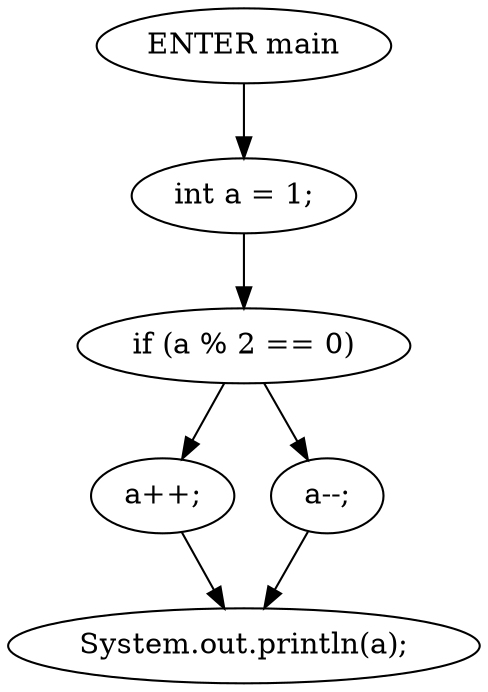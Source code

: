 strict digraph G {
  0 [ label="ENTER main" ];
  1 [ label="int a = 1;" ];
  2 [ label="if (a % 2 == 0)" ];
  3 [ label="a++;" ];
  4 [ label="a--;" ];
  5 [ label="System.out.println(a);" ];
  0 -> 1;
  1 -> 2;
  2 -> 3;
  2 -> 4;
  4 -> 5;
  3 -> 5;
}
